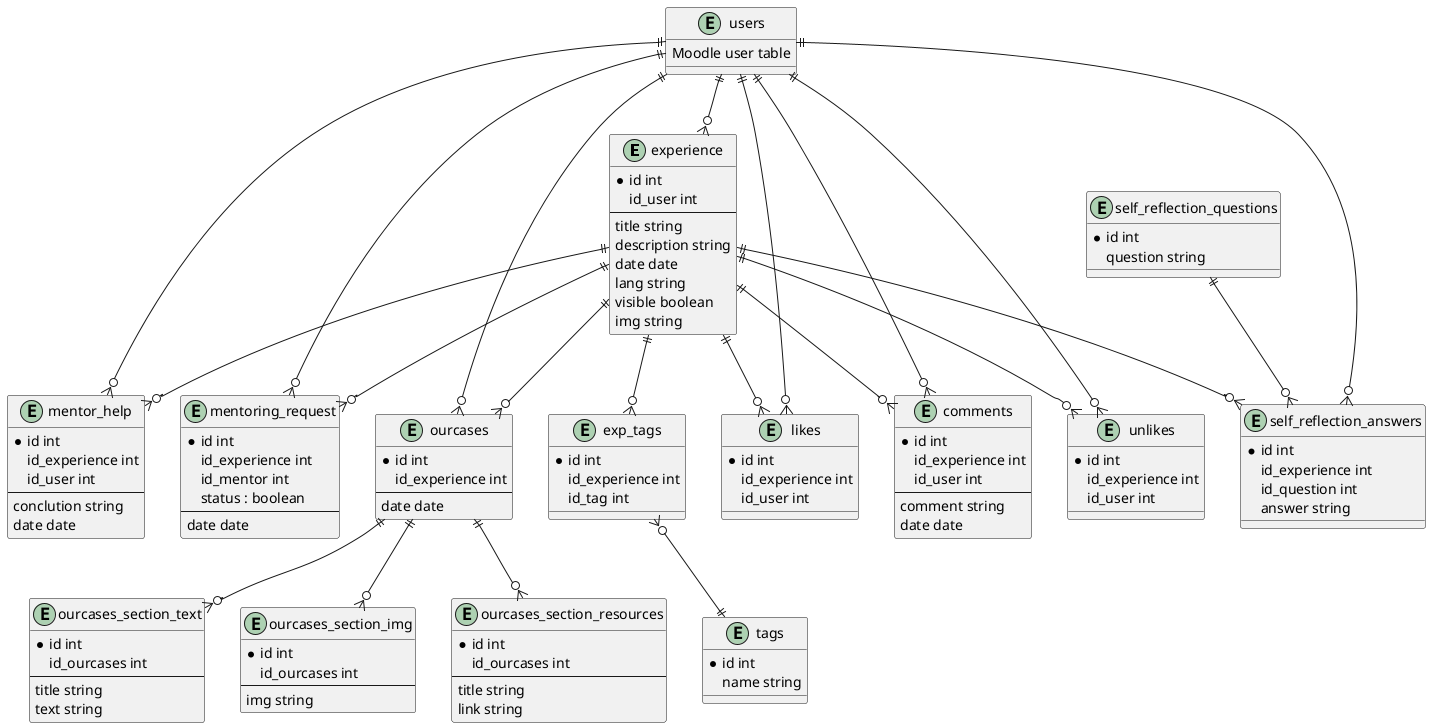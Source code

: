 @startuml IE-ER-v1

' Type	Symbol
' Zero or One	|o--
' Exactly One	||--
' Zero or Many	}o--
' One or Many	}|--


entity experience{
   * id int
   id_user int    
   --
   title string 
   description string
   date date
   lang string
   visible boolean
   img string
}

entity exp_tags{
   * id int
   id_experience int
   id_tag int
}

entity tags{
   * id int
   name string
}

entity users{
   Moodle user table
}


entity likes {
   * id int
   id_experience int
   id_user int
}

entity comments {
   * id int
   id_experience int
   id_user int
   --
   comment string
   date date
}

entity unlikes {
   * id int
   id_experience int
   id_user int
}

entity self_reflection_questions{
   * id int
   question string
}

entity self_reflection_answers{
   * id int
   id_experience int
   id_question int
   answer string
}

entity mentor_help{
    * id int
    id_experience int
    id_user int
    --
    conclution string
    date date
}

entity mentoring_request{
    * id int
    id_experience int
    id_mentor int
    status : boolean
    --
    date date
}


entity ourcases {
    * id int
    id_experience int
    --
    date date
}

entity ourcases_section_text {
    * id int
    id_ourcases int
    --
    title string
    text string
}

entity ourcases_section_img {
    * id int
    id_ourcases int
    --
    img string
}

entity ourcases_section_resources {
    * id int
    id_ourcases int
    --
    title string
    link string
}



experience ||--o{ exp_tags
exp_tags }o--|| tags
experience ||--o{ likes
experience ||--o{ comments
experience ||--o{ unlikes
experience ||--o{ self_reflection_answers
experience ||--o{ mentor_help
experience ||--o{ mentoring_request
experience ||--o{ ourcases
ourcases ||--o{ ourcases_section_text
ourcases ||--o{ ourcases_section_img
ourcases ||--o{ ourcases_section_resources
self_reflection_questions ||--o{ self_reflection_answers
users ||--o{ experience
users ||--o{ likes
users ||--o{ comments
users ||--o{ unlikes
users ||--o{ mentor_help
users ||--o{ mentoring_request
users ||--o{ ourcases
users ||--o{ self_reflection_answers


@enduml
